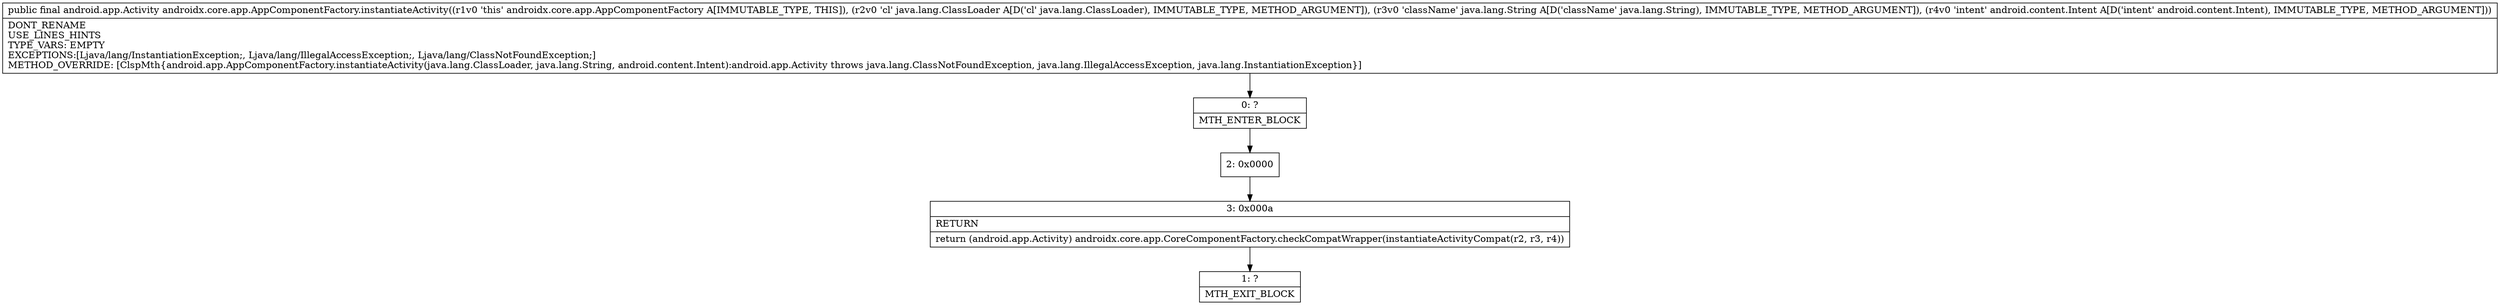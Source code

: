 digraph "CFG forandroidx.core.app.AppComponentFactory.instantiateActivity(Ljava\/lang\/ClassLoader;Ljava\/lang\/String;Landroid\/content\/Intent;)Landroid\/app\/Activity;" {
Node_0 [shape=record,label="{0\:\ ?|MTH_ENTER_BLOCK\l}"];
Node_2 [shape=record,label="{2\:\ 0x0000}"];
Node_3 [shape=record,label="{3\:\ 0x000a|RETURN\l|return (android.app.Activity) androidx.core.app.CoreComponentFactory.checkCompatWrapper(instantiateActivityCompat(r2, r3, r4))\l}"];
Node_1 [shape=record,label="{1\:\ ?|MTH_EXIT_BLOCK\l}"];
MethodNode[shape=record,label="{public final android.app.Activity androidx.core.app.AppComponentFactory.instantiateActivity((r1v0 'this' androidx.core.app.AppComponentFactory A[IMMUTABLE_TYPE, THIS]), (r2v0 'cl' java.lang.ClassLoader A[D('cl' java.lang.ClassLoader), IMMUTABLE_TYPE, METHOD_ARGUMENT]), (r3v0 'className' java.lang.String A[D('className' java.lang.String), IMMUTABLE_TYPE, METHOD_ARGUMENT]), (r4v0 'intent' android.content.Intent A[D('intent' android.content.Intent), IMMUTABLE_TYPE, METHOD_ARGUMENT]))  | DONT_RENAME\lUSE_LINES_HINTS\lTYPE_VARS: EMPTY\lEXCEPTIONS:[Ljava\/lang\/InstantiationException;, Ljava\/lang\/IllegalAccessException;, Ljava\/lang\/ClassNotFoundException;]\lMETHOD_OVERRIDE: [ClspMth\{android.app.AppComponentFactory.instantiateActivity(java.lang.ClassLoader, java.lang.String, android.content.Intent):android.app.Activity throws java.lang.ClassNotFoundException, java.lang.IllegalAccessException, java.lang.InstantiationException\}]\l}"];
MethodNode -> Node_0;Node_0 -> Node_2;
Node_2 -> Node_3;
Node_3 -> Node_1;
}

